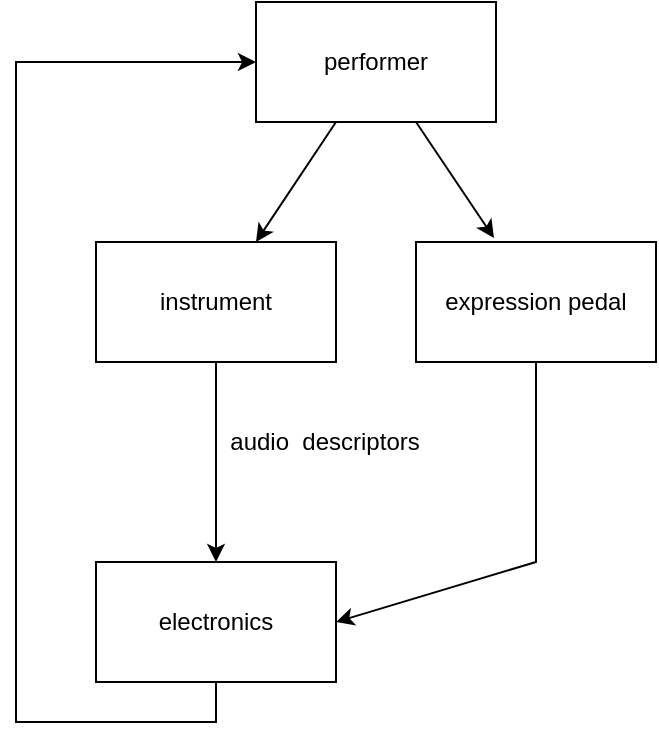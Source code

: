 <mxfile version="21.1.1" type="github">
  <diagram name="Page-1" id="n5ZdVl8DyROGMhLqfutT">
    <mxGraphModel dx="1434" dy="764" grid="1" gridSize="10" guides="1" tooltips="1" connect="1" arrows="1" fold="1" page="1" pageScale="1" pageWidth="827" pageHeight="1169" math="0" shadow="0">
      <root>
        <mxCell id="0" />
        <mxCell id="1" parent="0" />
        <mxCell id="FqYXTFaoSseFIr-6LUQ--1" value="&lt;div&gt;instrument&lt;/div&gt;" style="rounded=0;whiteSpace=wrap;html=1;" parent="1" vertex="1">
          <mxGeometry x="360" y="160" width="120" height="60" as="geometry" />
        </mxCell>
        <mxCell id="FqYXTFaoSseFIr-6LUQ--2" value="electronics" style="rounded=0;whiteSpace=wrap;html=1;" parent="1" vertex="1">
          <mxGeometry x="360" y="320" width="120" height="60" as="geometry" />
        </mxCell>
        <mxCell id="FqYXTFaoSseFIr-6LUQ--5" value="" style="endArrow=classic;html=1;rounded=0;entryX=0.5;entryY=0;entryDx=0;entryDy=0;exitX=0.5;exitY=1;exitDx=0;exitDy=0;" parent="1" source="FqYXTFaoSseFIr-6LUQ--1" target="FqYXTFaoSseFIr-6LUQ--2" edge="1">
          <mxGeometry width="50" height="50" relative="1" as="geometry">
            <mxPoint x="414" y="110" as="sourcePoint" />
            <mxPoint x="415" y="190" as="targetPoint" />
          </mxGeometry>
        </mxCell>
        <mxCell id="FqYXTFaoSseFIr-6LUQ--6" value="performer" style="rounded=0;whiteSpace=wrap;html=1;" parent="1" vertex="1">
          <mxGeometry x="440" y="40" width="120" height="60" as="geometry" />
        </mxCell>
        <mxCell id="FqYXTFaoSseFIr-6LUQ--7" value="" style="endArrow=classic;html=1;rounded=0;" parent="1" source="FqYXTFaoSseFIr-6LUQ--6" target="FqYXTFaoSseFIr-6LUQ--1" edge="1">
          <mxGeometry width="50" height="50" relative="1" as="geometry">
            <mxPoint x="450" y="140" as="sourcePoint" />
            <mxPoint x="500" y="90" as="targetPoint" />
          </mxGeometry>
        </mxCell>
        <mxCell id="FqYXTFaoSseFIr-6LUQ--8" value="" style="endArrow=classic;html=1;rounded=0;entryX=0.325;entryY=-0.033;entryDx=0;entryDy=0;entryPerimeter=0;" parent="1" target="FqYXTFaoSseFIr-6LUQ--9" edge="1">
          <mxGeometry width="50" height="50" relative="1" as="geometry">
            <mxPoint x="520" y="100" as="sourcePoint" />
            <mxPoint x="600" y="150" as="targetPoint" />
          </mxGeometry>
        </mxCell>
        <mxCell id="FqYXTFaoSseFIr-6LUQ--9" value="expression pedal" style="rounded=0;whiteSpace=wrap;html=1;" parent="1" vertex="1">
          <mxGeometry x="520" y="160" width="120" height="60" as="geometry" />
        </mxCell>
        <mxCell id="FqYXTFaoSseFIr-6LUQ--13" value="" style="endArrow=classic;html=1;rounded=0;exitX=0.5;exitY=1;exitDx=0;exitDy=0;entryX=0;entryY=0.5;entryDx=0;entryDy=0;" parent="1" source="FqYXTFaoSseFIr-6LUQ--2" target="FqYXTFaoSseFIr-6LUQ--6" edge="1">
          <mxGeometry width="50" height="50" relative="1" as="geometry">
            <mxPoint x="390" y="410" as="sourcePoint" />
            <mxPoint x="380" y="40" as="targetPoint" />
            <Array as="points">
              <mxPoint x="420" y="400" />
              <mxPoint x="320" y="400" />
              <mxPoint x="320" y="280" />
              <mxPoint x="320" y="70" />
            </Array>
          </mxGeometry>
        </mxCell>
        <mxCell id="xSJSPK8_d4vn4yvg-g9v-1" value="" style="endArrow=classic;html=1;rounded=0;entryX=1;entryY=0.5;entryDx=0;entryDy=0;" parent="1" target="FqYXTFaoSseFIr-6LUQ--2" edge="1">
          <mxGeometry width="50" height="50" relative="1" as="geometry">
            <mxPoint x="580" y="220" as="sourcePoint" />
            <mxPoint x="540" y="290" as="targetPoint" />
            <Array as="points">
              <mxPoint x="580" y="320" />
            </Array>
          </mxGeometry>
        </mxCell>
        <mxCell id="2_S5ZtZzYtuQGtdel989-1" value="audio&amp;nbsp; descriptors" style="text;html=1;align=center;verticalAlign=middle;resizable=0;points=[];autosize=1;strokeColor=none;fillColor=none;" vertex="1" parent="1">
          <mxGeometry x="414" y="245" width="120" height="30" as="geometry" />
        </mxCell>
      </root>
    </mxGraphModel>
  </diagram>
</mxfile>
